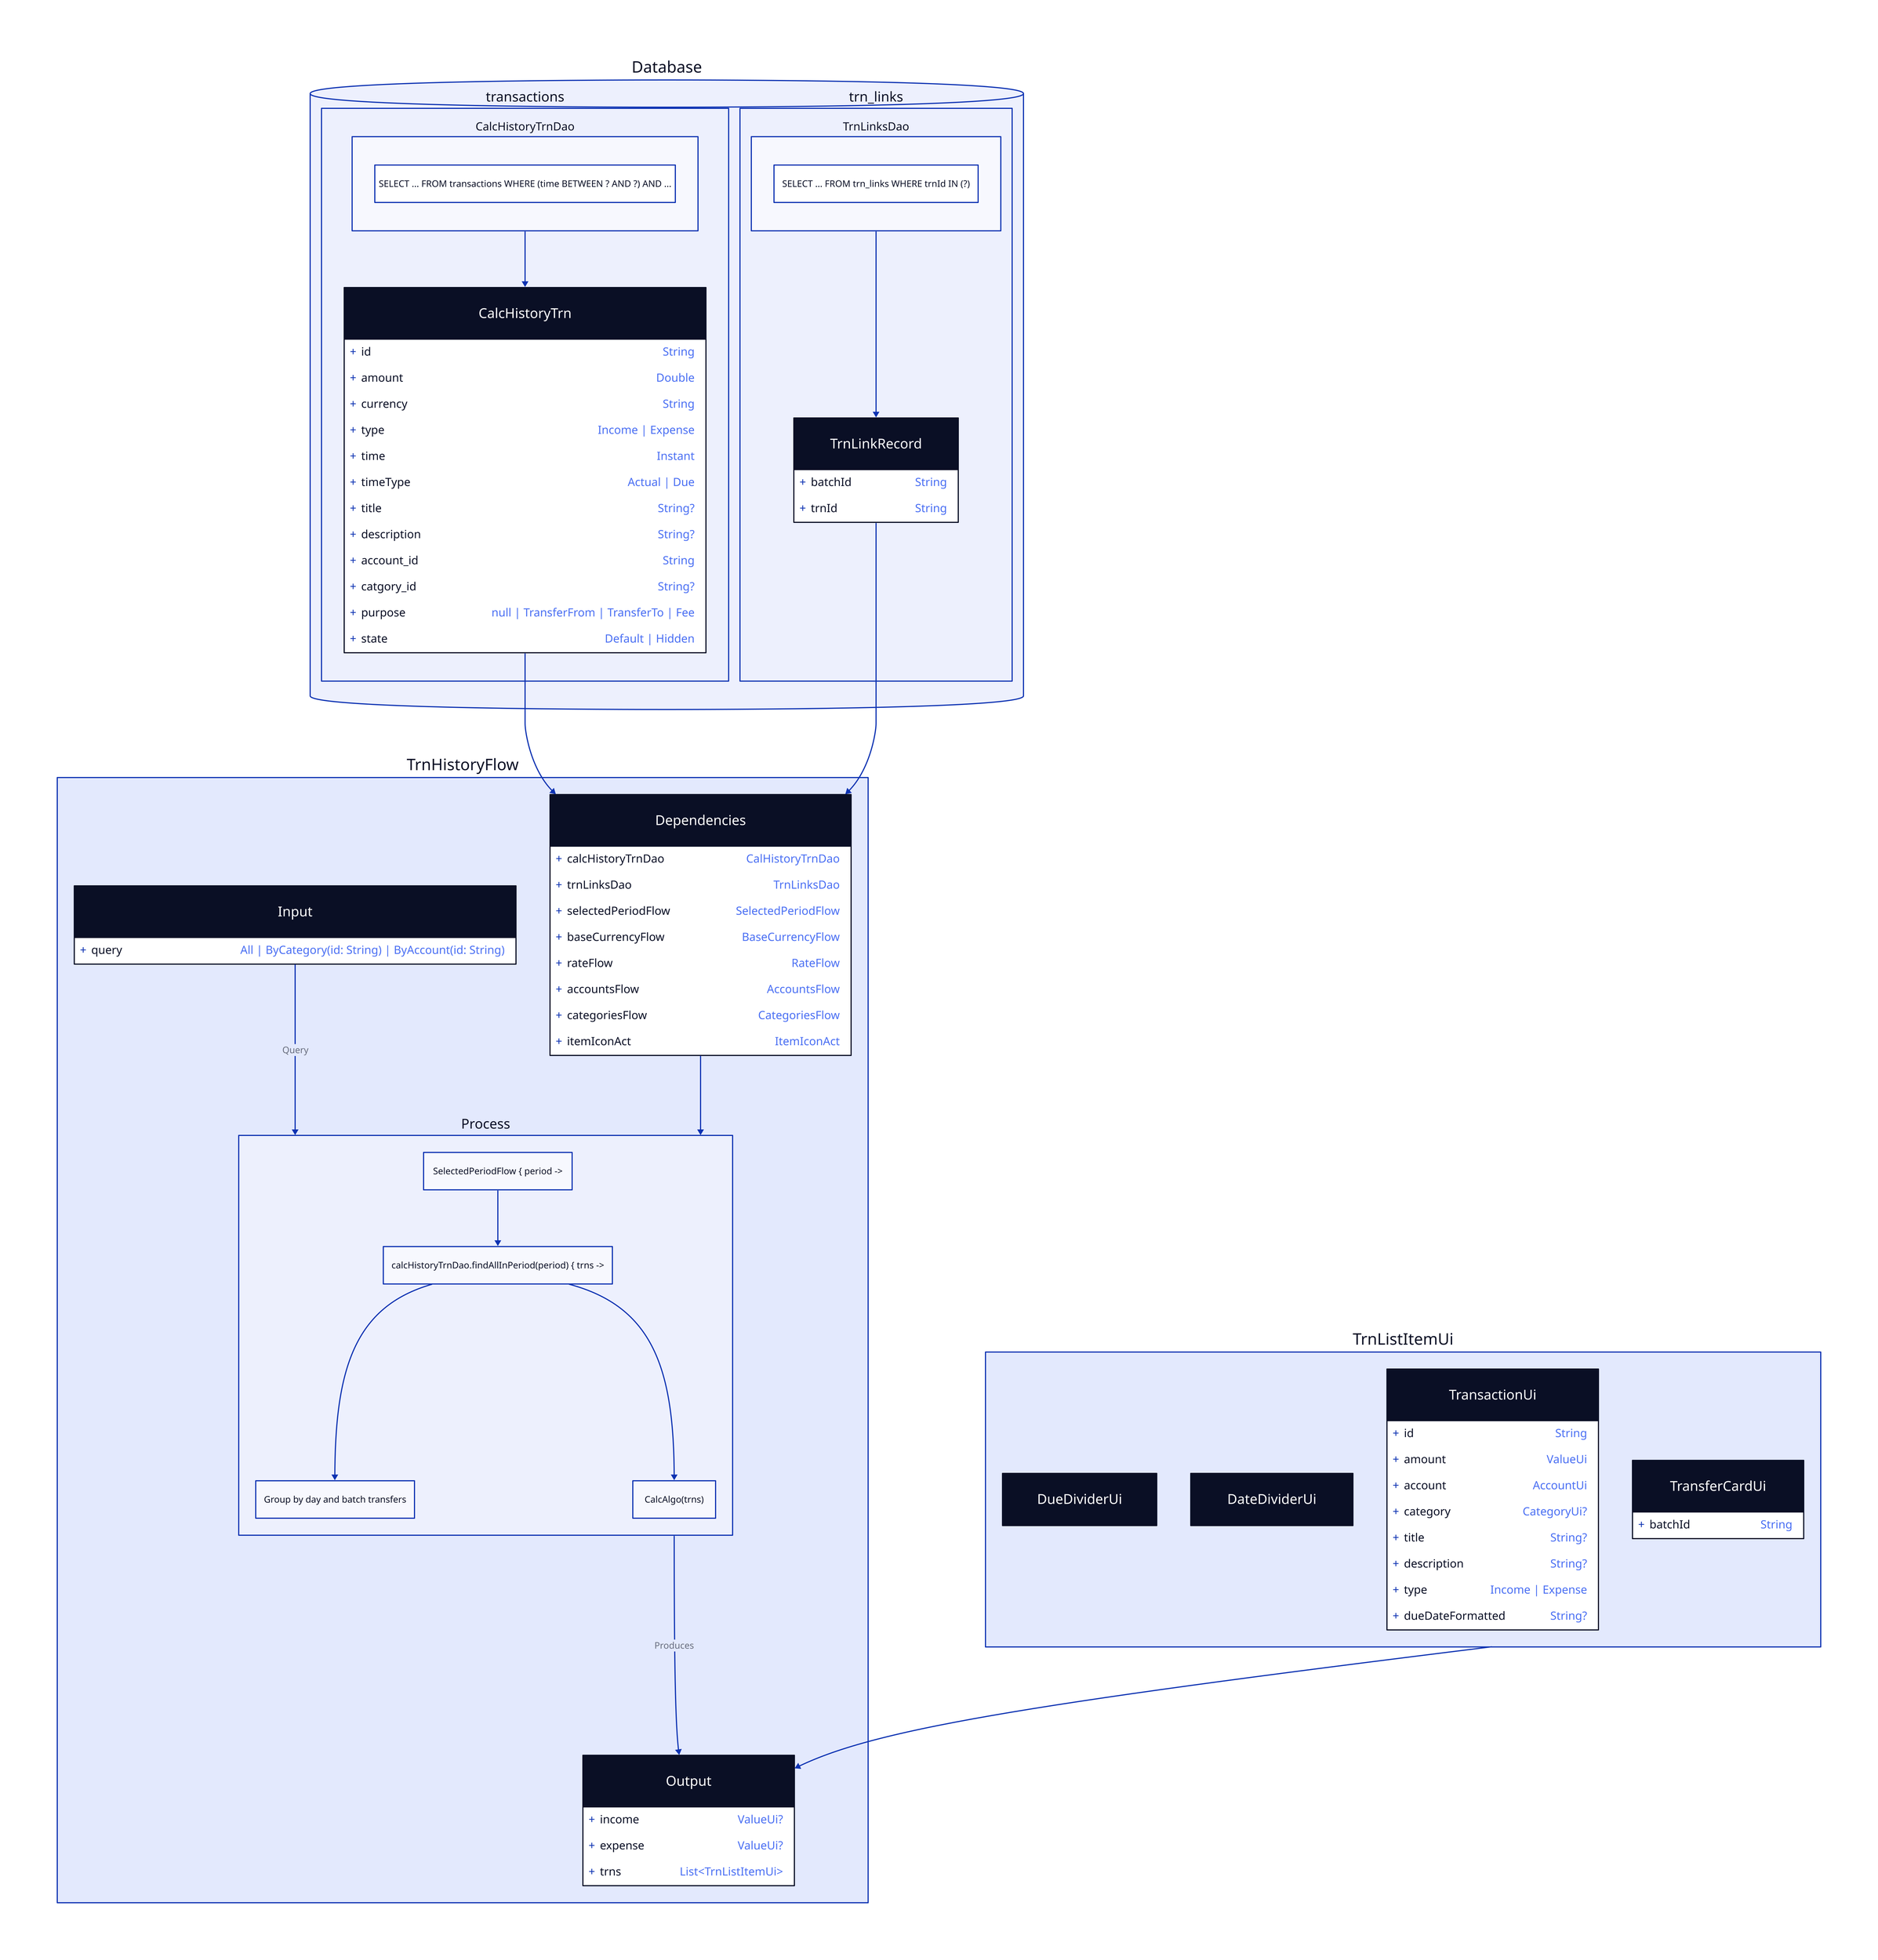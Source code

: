 db: Database {
    shape: cylinder
    transactions {
        dao: CalcHistoryTrnDao {
            "SELECT ... FROM transactions WHERE (time BETWEEN ? AND ?) AND ..."
        }

        type: CalcHistoryTrn {
            shape: class
            id: String
            amount: Double
            currency: String
            type: "Income | Expense"
            time: Instant
            timeType: "Actual | Due"
            title: String?
            description: String?
            account_id: String
            catgory_id: String?
            purpose: "null | TransferFrom | TransferTo | Fee"
            state: "Default | Hidden"
        }

        dao -> type
    }

    trn_links {
        dao: TrnLinksDao {
            "SELECT ... FROM trn_links WHERE trnId IN (?)"
        }

        type: TrnLinkRecord {
            shape: class
            batchId: String
            trnId: String
        }

        dao -> type
    }    
}

TrnHistoryFlow {
    in: Input {
        shape: class
        query: "All | ByCategory(id: String) | ByAccount(id: String)"
    }

    deps: Dependencies {
        shape: class
        calcHistoryTrnDao: CalHistoryTrnDao
        trnLinksDao: TrnLinksDao
        selectedPeriodFlow: SelectedPeriodFlow
        baseCurrencyFlow: BaseCurrencyFlow
        rateFlow: RateFlow
        accountsFlow: AccountsFlow
        categoriesFlow: CategoriesFlow
        itemIconAct: ItemIconAct
    }

    p: Process {
        period: "SelectedPeriodFlow { period ->"
        trns: "calcHistoryTrnDao.findAllInPeriod(period) { trns ->"
        grp_batch: "Group by day and batch transfers"
        calc_income_expense: "CalcAlgo(trns)"

        period -> trns
        trns -> grp_batch
        trns -> calc_income_expense
    }

    in -> p: Query
    deps -> p

    out: Output {
        shape: class
        income: ValueUi?
        expense: ValueUi?
        trns: List<TrnListItemUi>
    }

    p -> out: Produces
}

TrnListItemUi {
    DueDividerUi {
        shape: class
    }

    DateDividerUi {
        shape: class
    }

    TransactionUi {
        shape: class
        id: String
        amount: ValueUi
        account: AccountUi
        category: CategoryUi?
        title: String?
        description: String?
        type: "Income | Expense"
        dueDateFormatted: String?
    }

    TransferCardUi {
        shape: class
        batchId: String
    }
}

TrnListItemUi -> TrnHistoryFlow.out

db.transactions.type -> TrnHistoryFlow.deps.calcHistoryTrnDao
db.trn_links.type -> TrnHistoryFlow.deps.trnLinksDao